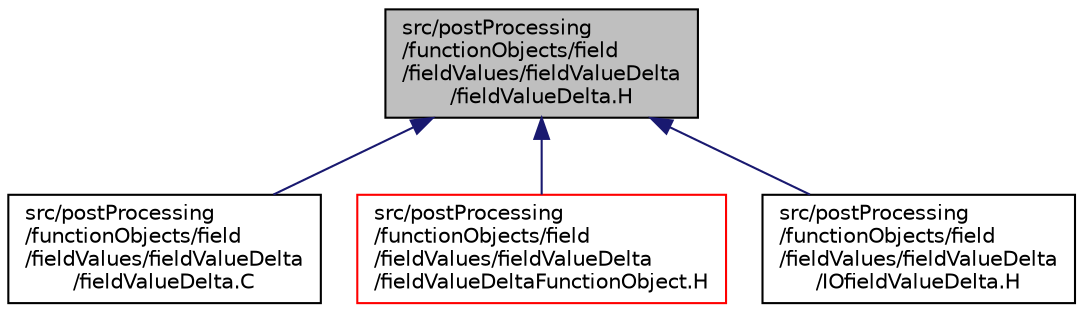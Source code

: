 digraph "src/postProcessing/functionObjects/field/fieldValues/fieldValueDelta/fieldValueDelta.H"
{
  bgcolor="transparent";
  edge [fontname="Helvetica",fontsize="10",labelfontname="Helvetica",labelfontsize="10"];
  node [fontname="Helvetica",fontsize="10",shape=record];
  Node1 [label="src/postProcessing\l/functionObjects/field\l/fieldValues/fieldValueDelta\l/fieldValueDelta.H",height=0.2,width=0.4,color="black", fillcolor="grey75", style="filled", fontcolor="black"];
  Node1 -> Node2 [dir="back",color="midnightblue",fontsize="10",style="solid",fontname="Helvetica"];
  Node2 [label="src/postProcessing\l/functionObjects/field\l/fieldValues/fieldValueDelta\l/fieldValueDelta.C",height=0.2,width=0.4,color="black",URL="$a09232.html"];
  Node1 -> Node3 [dir="back",color="midnightblue",fontsize="10",style="solid",fontname="Helvetica"];
  Node3 [label="src/postProcessing\l/functionObjects/field\l/fieldValues/fieldValueDelta\l/fieldValueDeltaFunctionObject.H",height=0.2,width=0.4,color="red",URL="$a09235.html"];
  Node1 -> Node4 [dir="back",color="midnightblue",fontsize="10",style="solid",fontname="Helvetica"];
  Node4 [label="src/postProcessing\l/functionObjects/field\l/fieldValues/fieldValueDelta\l/IOfieldValueDelta.H",height=0.2,width=0.4,color="black",URL="$a09237.html"];
}
